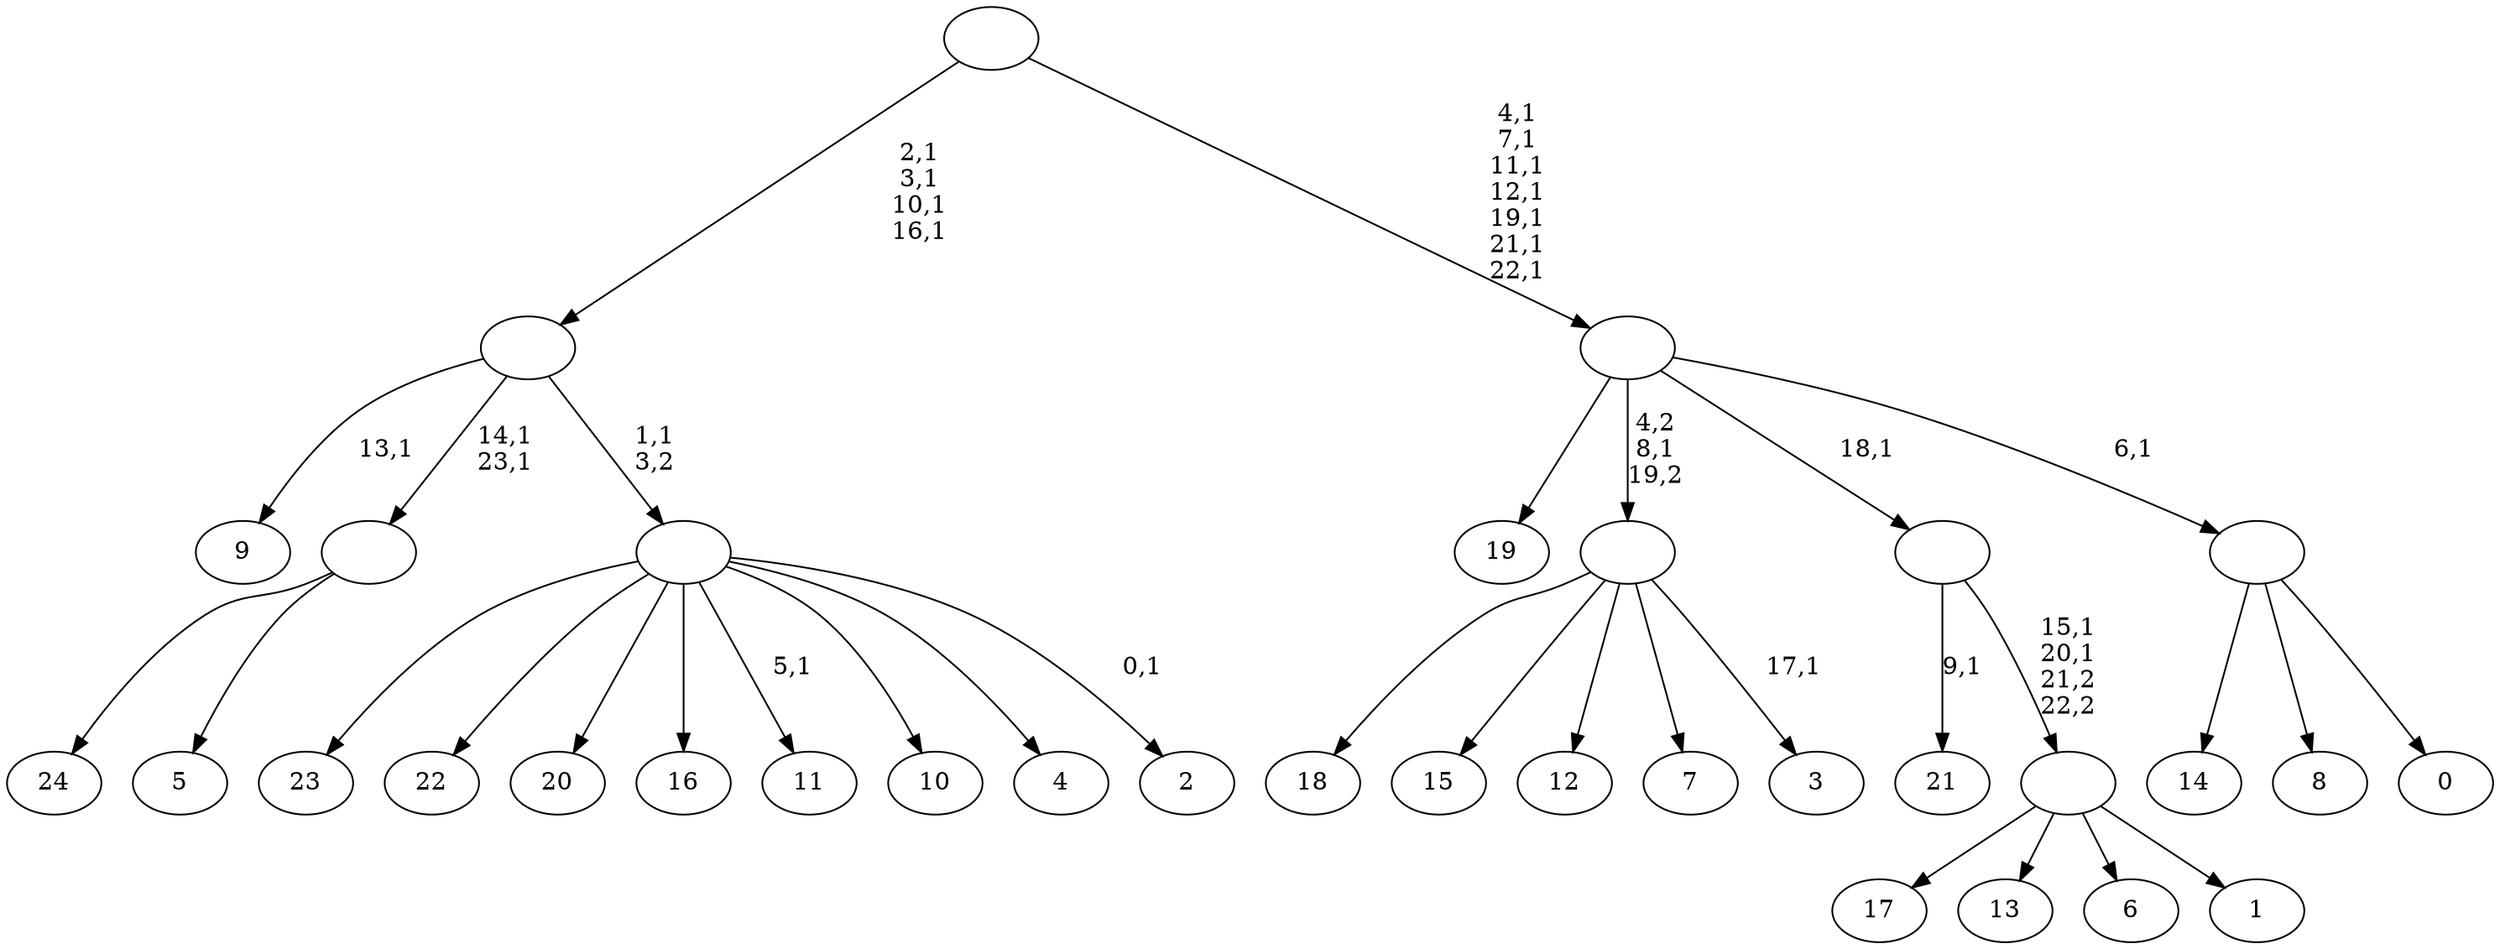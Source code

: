 digraph T {
	49 [label="24"]
	48 [label="23"]
	47 [label="22"]
	46 [label="21"]
	44 [label="20"]
	43 [label="19"]
	42 [label="18"]
	41 [label="17"]
	40 [label="16"]
	39 [label="15"]
	38 [label="14"]
	37 [label="13"]
	36 [label="12"]
	35 [label="11"]
	33 [label="10"]
	32 [label="9"]
	30 [label="8"]
	29 [label="7"]
	28 [label="6"]
	27 [label="5"]
	26 [label=""]
	24 [label="4"]
	23 [label="3"]
	21 [label=""]
	20 [label="2"]
	18 [label=""]
	17 [label=""]
	13 [label="1"]
	12 [label=""]
	10 [label=""]
	9 [label="0"]
	8 [label=""]
	7 [label=""]
	0 [label=""]
	26 -> 49 [label=""]
	26 -> 27 [label=""]
	21 -> 23 [label="17,1"]
	21 -> 42 [label=""]
	21 -> 39 [label=""]
	21 -> 36 [label=""]
	21 -> 29 [label=""]
	18 -> 20 [label="0,1"]
	18 -> 35 [label="5,1"]
	18 -> 48 [label=""]
	18 -> 47 [label=""]
	18 -> 44 [label=""]
	18 -> 40 [label=""]
	18 -> 33 [label=""]
	18 -> 24 [label=""]
	17 -> 26 [label="14,1\n23,1"]
	17 -> 32 [label="13,1"]
	17 -> 18 [label="1,1\n3,2"]
	12 -> 41 [label=""]
	12 -> 37 [label=""]
	12 -> 28 [label=""]
	12 -> 13 [label=""]
	10 -> 12 [label="15,1\n20,1\n21,2\n22,2"]
	10 -> 46 [label="9,1"]
	8 -> 38 [label=""]
	8 -> 30 [label=""]
	8 -> 9 [label=""]
	7 -> 43 [label=""]
	7 -> 21 [label="4,2\n8,1\n19,2"]
	7 -> 10 [label="18,1"]
	7 -> 8 [label="6,1"]
	0 -> 7 [label="4,1\n7,1\n11,1\n12,1\n19,1\n21,1\n22,1"]
	0 -> 17 [label="2,1\n3,1\n10,1\n16,1"]
}
